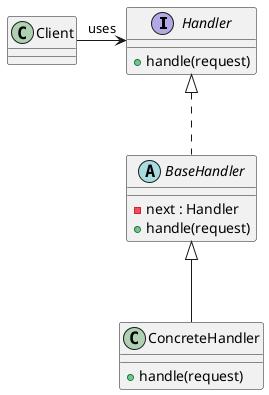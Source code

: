 @startuml
skinparam nodesep 20
skinparam ranksep 80
skinparam class {
  BackgroundColor<<interface>> #ffccff
  BackgroundColor<<abstract>> #ccccff
}


interface Handler {
  {method} + handle(request)
}
abstract class BaseHandler implements Handler {
    {method} - next : Handler
    {method} + handle(request)
}
class ConcreteHandler extends BaseHandler {
    {method} + handle(request)
}

Client -r-> Handler : uses

@enduml